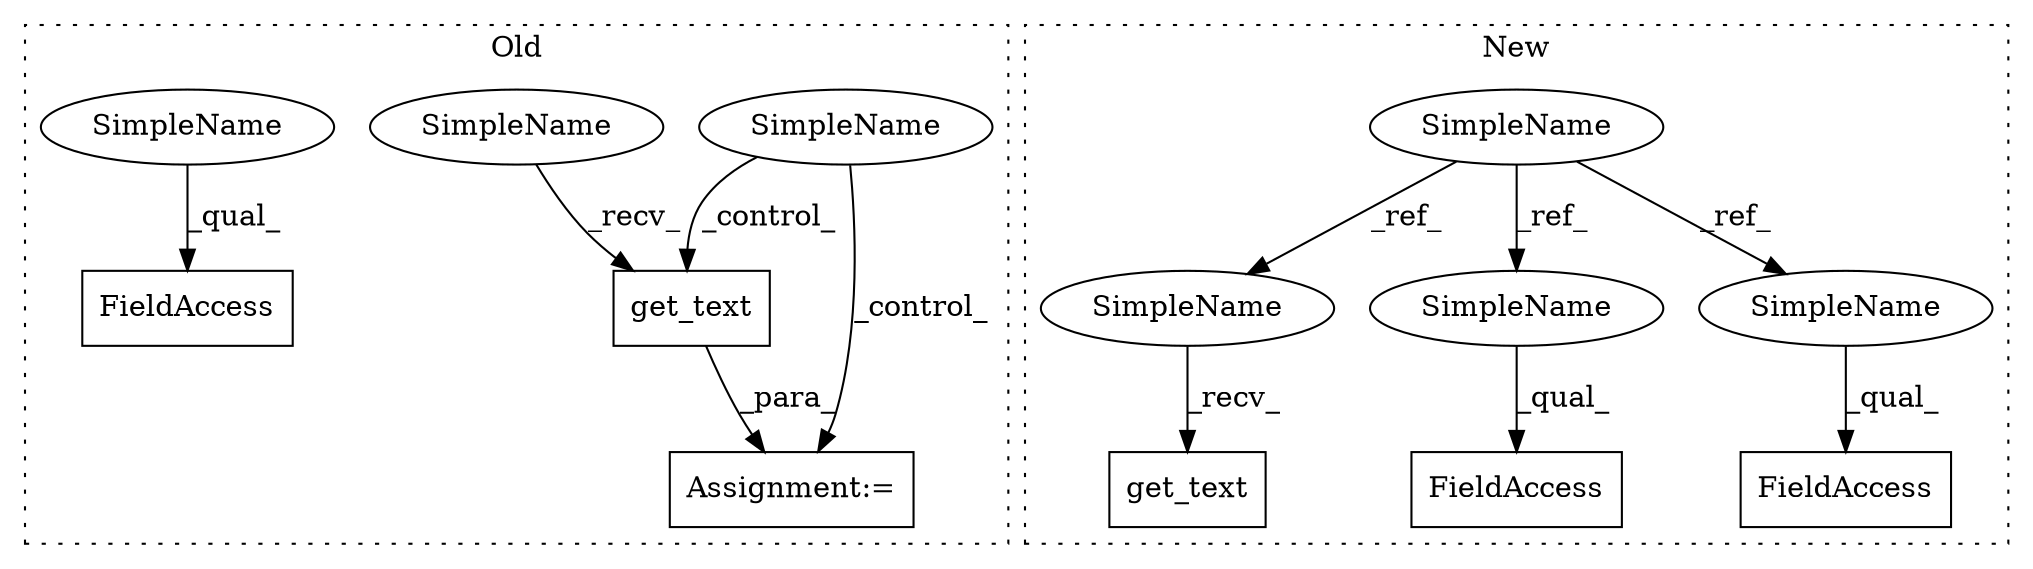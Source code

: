 digraph G {
subgraph cluster0 {
1 [label="get_text" a="32" s="14117,14131" l="9,1" shape="box"];
3 [label="Assignment:=" a="7" s="14111" l="1" shape="box"];
4 [label="SimpleName" a="42" s="" l="" shape="ellipse"];
8 [label="FieldAccess" a="22" s="14083" l="13" shape="box"];
12 [label="SimpleName" a="42" s="14112" l="4" shape="ellipse"];
13 [label="SimpleName" a="42" s="14083" l="4" shape="ellipse"];
label = "Old";
style="dotted";
}
subgraph cluster1 {
2 [label="get_text" a="32" s="15433,15449" l="9,1" shape="box"];
5 [label="SimpleName" a="42" s="13991" l="4" shape="ellipse"];
6 [label="FieldAccess" a="22" s="15012" l="15" shape="box"];
7 [label="FieldAccess" a="22" s="15066" l="15" shape="box"];
9 [label="SimpleName" a="42" s="15428" l="4" shape="ellipse"];
10 [label="SimpleName" a="42" s="15066" l="4" shape="ellipse"];
11 [label="SimpleName" a="42" s="15012" l="4" shape="ellipse"];
label = "New";
style="dotted";
}
1 -> 3 [label="_para_"];
4 -> 3 [label="_control_"];
4 -> 1 [label="_control_"];
5 -> 10 [label="_ref_"];
5 -> 11 [label="_ref_"];
5 -> 9 [label="_ref_"];
9 -> 2 [label="_recv_"];
10 -> 7 [label="_qual_"];
11 -> 6 [label="_qual_"];
12 -> 1 [label="_recv_"];
13 -> 8 [label="_qual_"];
}